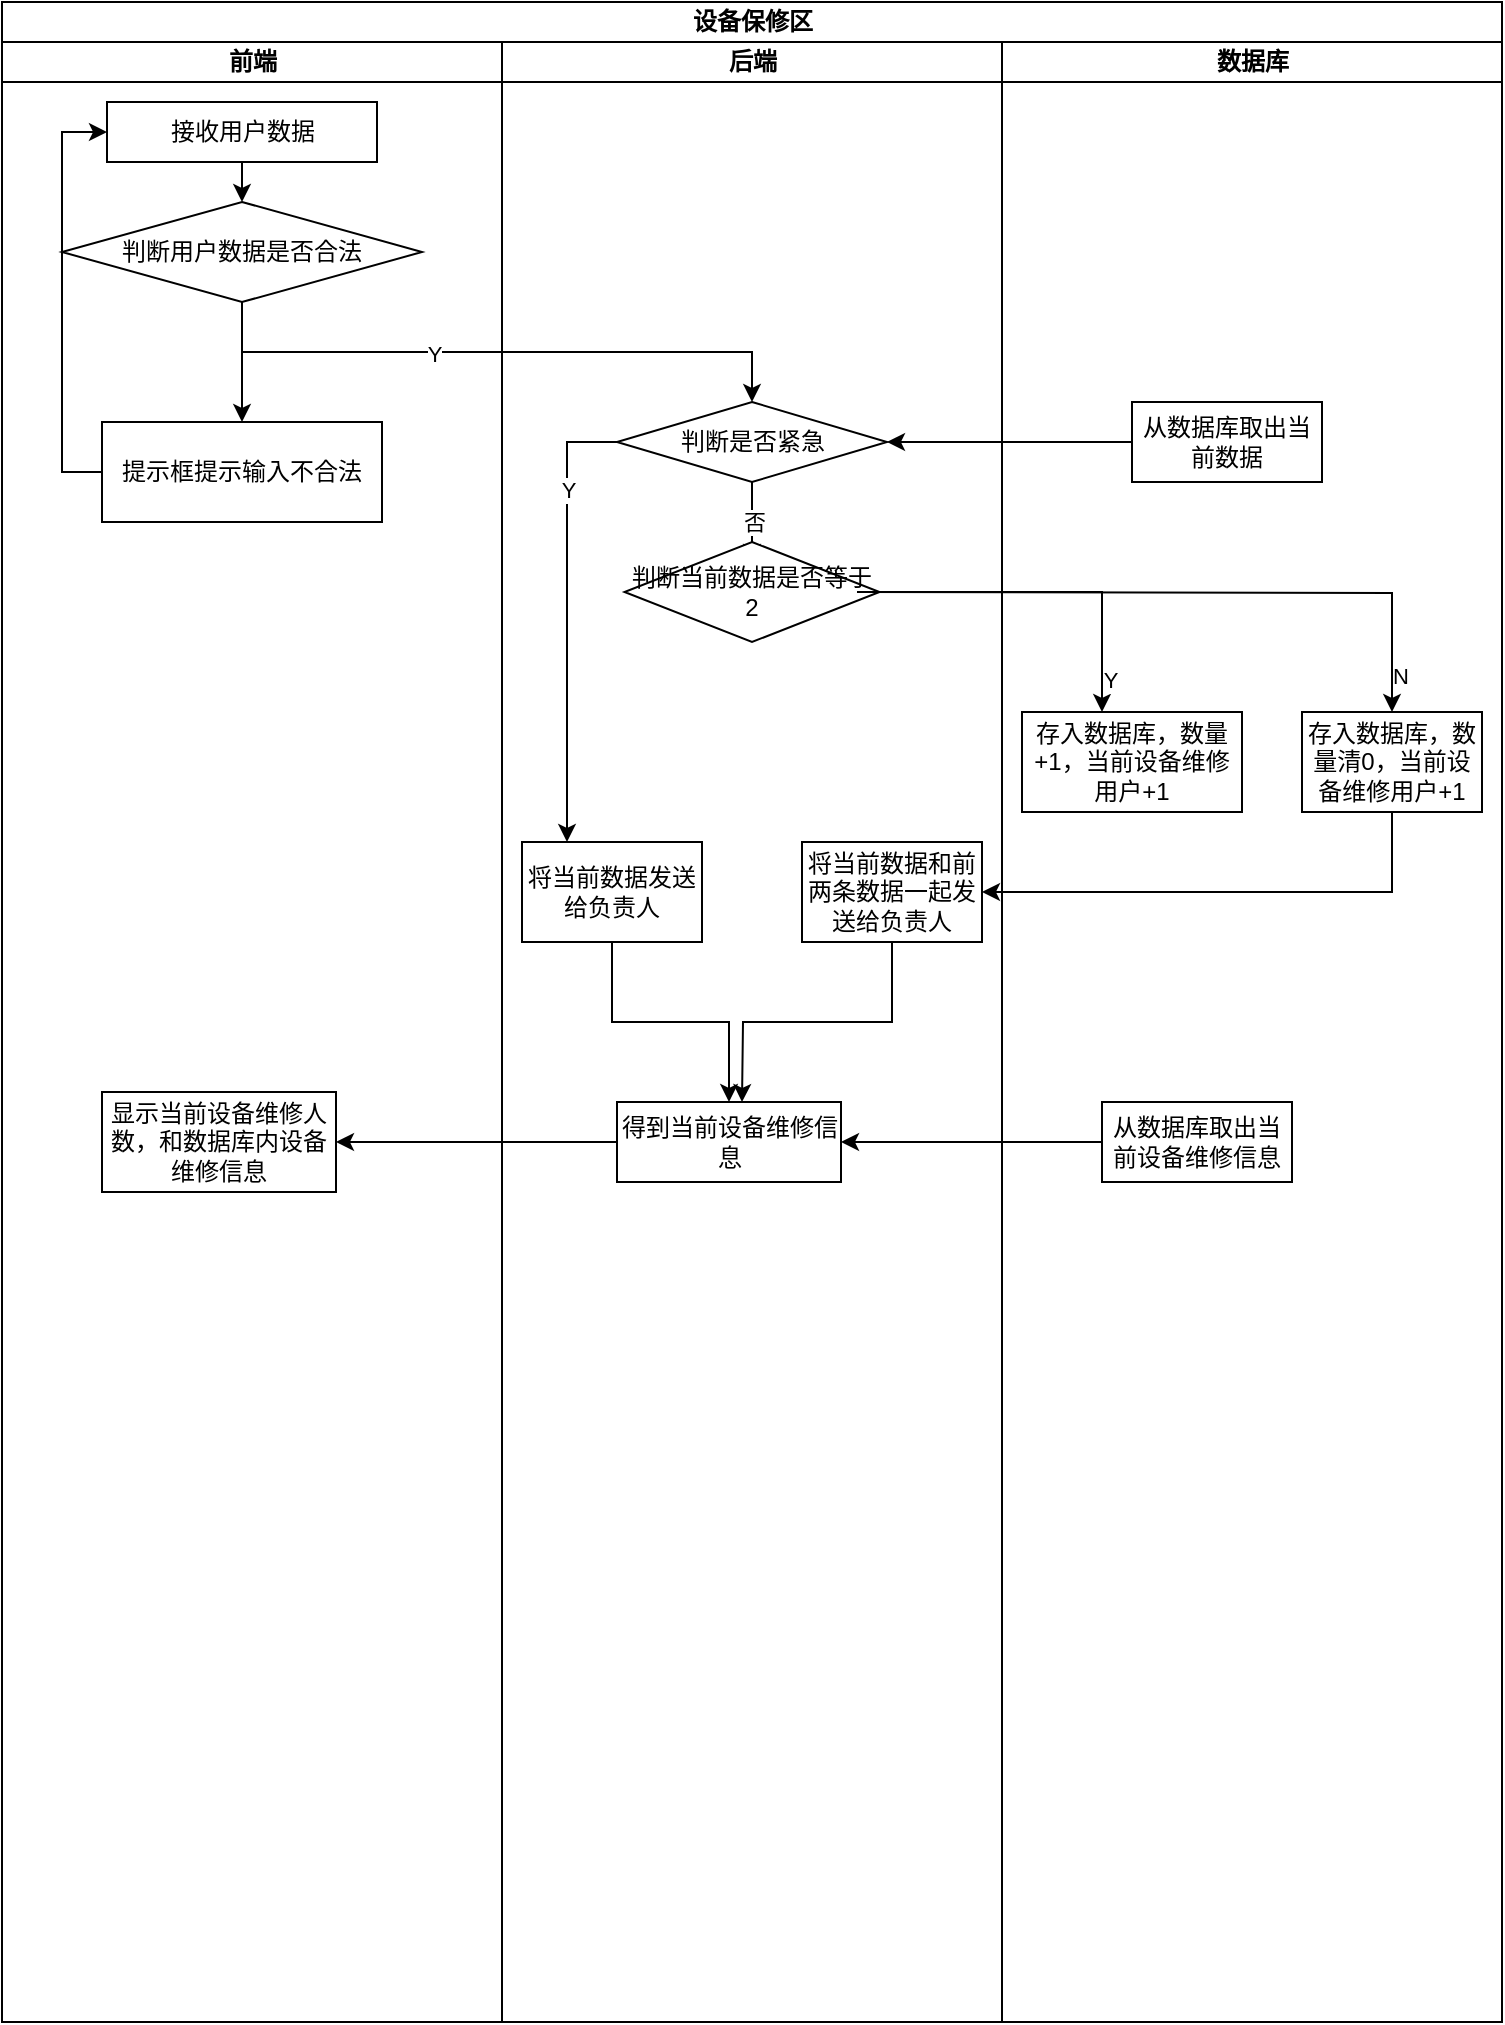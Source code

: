 <mxfile version="15.8.4" type="device"><diagram name="Page-1" id="0783ab3e-0a74-02c8-0abd-f7b4e66b4bec"><mxGraphModel dx="1038" dy="641" grid="1" gridSize="10" guides="1" tooltips="1" connect="1" arrows="1" fold="1" page="1" pageScale="1" pageWidth="850" pageHeight="1100" background="none" math="0" shadow="0"><root><mxCell id="0"/><mxCell id="1" parent="0"/><mxCell id="1c1d494c118603dd-1" value="设备保修区" style="swimlane;html=1;childLayout=stackLayout;startSize=20;rounded=0;shadow=0;comic=0;labelBackgroundColor=none;strokeWidth=1;fontFamily=Verdana;fontSize=12;align=center;" parent="1" vertex="1"><mxGeometry x="20" y="150" width="750" height="1010" as="geometry"/></mxCell><mxCell id="1c1d494c118603dd-2" value="前端" style="swimlane;html=1;startSize=20;" parent="1c1d494c118603dd-1" vertex="1"><mxGeometry y="20" width="250" height="990" as="geometry"/></mxCell><mxCell id="cxXEUh_PTvniduQbDP8e-3" style="edgeStyle=orthogonalEdgeStyle;rounded=0;orthogonalLoop=1;jettySize=auto;html=1;exitX=0.5;exitY=1;exitDx=0;exitDy=0;entryX=0.5;entryY=0;entryDx=0;entryDy=0;" edge="1" parent="1c1d494c118603dd-2" source="cxXEUh_PTvniduQbDP8e-1" target="cxXEUh_PTvniduQbDP8e-2"><mxGeometry relative="1" as="geometry"/></mxCell><mxCell id="cxXEUh_PTvniduQbDP8e-1" value="接收用户数据" style="rounded=0;whiteSpace=wrap;html=1;" vertex="1" parent="1c1d494c118603dd-2"><mxGeometry x="52.5" y="30" width="135" height="30" as="geometry"/></mxCell><mxCell id="cxXEUh_PTvniduQbDP8e-29" style="edgeStyle=orthogonalEdgeStyle;rounded=0;orthogonalLoop=1;jettySize=auto;html=1;entryX=0.5;entryY=0;entryDx=0;entryDy=0;" edge="1" parent="1c1d494c118603dd-2" source="cxXEUh_PTvniduQbDP8e-2" target="cxXEUh_PTvniduQbDP8e-28"><mxGeometry relative="1" as="geometry"/></mxCell><mxCell id="cxXEUh_PTvniduQbDP8e-2" value="判断用户数据是否合法" style="rhombus;whiteSpace=wrap;html=1;" vertex="1" parent="1c1d494c118603dd-2"><mxGeometry x="30" y="80" width="180" height="50" as="geometry"/></mxCell><mxCell id="cxXEUh_PTvniduQbDP8e-52" style="edgeStyle=orthogonalEdgeStyle;rounded=0;orthogonalLoop=1;jettySize=auto;html=1;exitX=0;exitY=0.5;exitDx=0;exitDy=0;entryX=0;entryY=0.5;entryDx=0;entryDy=0;" edge="1" parent="1c1d494c118603dd-2" source="cxXEUh_PTvniduQbDP8e-28" target="cxXEUh_PTvniduQbDP8e-1"><mxGeometry relative="1" as="geometry"/></mxCell><mxCell id="cxXEUh_PTvniduQbDP8e-28" value="提示框提示输入不合法" style="rounded=0;whiteSpace=wrap;html=1;" vertex="1" parent="1c1d494c118603dd-2"><mxGeometry x="50" y="190" width="140" height="50" as="geometry"/></mxCell><mxCell id="cxXEUh_PTvniduQbDP8e-60" value="显示当前设备维修人数，和数据库内设备维修信息" style="rounded=0;whiteSpace=wrap;html=1;" vertex="1" parent="1c1d494c118603dd-2"><mxGeometry x="50" y="525" width="117" height="50" as="geometry"/></mxCell><mxCell id="1c1d494c118603dd-3" value="后端" style="swimlane;html=1;startSize=20;" parent="1c1d494c118603dd-1" vertex="1"><mxGeometry x="250" y="20" width="250" height="990" as="geometry"/></mxCell><mxCell id="cxXEUh_PTvniduQbDP8e-9" value="否" style="edgeStyle=orthogonalEdgeStyle;rounded=0;orthogonalLoop=1;jettySize=auto;html=1;" edge="1" parent="1c1d494c118603dd-3" source="cxXEUh_PTvniduQbDP8e-5"><mxGeometry relative="1" as="geometry"><mxPoint x="125" y="260" as="targetPoint"/></mxGeometry></mxCell><mxCell id="cxXEUh_PTvniduQbDP8e-24" style="edgeStyle=orthogonalEdgeStyle;rounded=0;orthogonalLoop=1;jettySize=auto;html=1;exitX=0;exitY=0.5;exitDx=0;exitDy=0;entryX=0.25;entryY=0;entryDx=0;entryDy=0;" edge="1" parent="1c1d494c118603dd-3" source="cxXEUh_PTvniduQbDP8e-5" target="cxXEUh_PTvniduQbDP8e-23"><mxGeometry relative="1" as="geometry"/></mxCell><mxCell id="cxXEUh_PTvniduQbDP8e-25" value="Y" style="edgeLabel;html=1;align=center;verticalAlign=middle;resizable=0;points=[];" vertex="1" connectable="0" parent="cxXEUh_PTvniduQbDP8e-24"><mxGeometry x="-0.568" relative="1" as="geometry"><mxPoint as="offset"/></mxGeometry></mxCell><mxCell id="cxXEUh_PTvniduQbDP8e-5" value="判断是否紧急" style="rhombus;whiteSpace=wrap;html=1;" vertex="1" parent="1c1d494c118603dd-3"><mxGeometry x="57.5" y="180" width="135" height="40" as="geometry"/></mxCell><mxCell id="cxXEUh_PTvniduQbDP8e-16" value="将当前数据和前两条数据一起发送给负责人" style="rounded=0;whiteSpace=wrap;html=1;" vertex="1" parent="1c1d494c118603dd-3"><mxGeometry x="150" y="400" width="90" height="50" as="geometry"/></mxCell><mxCell id="cxXEUh_PTvniduQbDP8e-56" style="edgeStyle=orthogonalEdgeStyle;rounded=0;orthogonalLoop=1;jettySize=auto;html=1;entryX=0.5;entryY=0;entryDx=0;entryDy=0;" edge="1" parent="1c1d494c118603dd-3" source="cxXEUh_PTvniduQbDP8e-23" target="cxXEUh_PTvniduQbDP8e-55"><mxGeometry relative="1" as="geometry"/></mxCell><mxCell id="cxXEUh_PTvniduQbDP8e-23" value="将当前数据发送给负责人" style="rounded=0;whiteSpace=wrap;html=1;" vertex="1" parent="1c1d494c118603dd-3"><mxGeometry x="10" y="400" width="90" height="50" as="geometry"/></mxCell><mxCell id="cxXEUh_PTvniduQbDP8e-55" value="得到当前设备维修信息" style="rounded=0;whiteSpace=wrap;html=1;" vertex="1" parent="1c1d494c118603dd-3"><mxGeometry x="57.5" y="530" width="112" height="40" as="geometry"/></mxCell><mxCell id="cxXEUh_PTvniduQbDP8e-62" value="&lt;span&gt;判断当前数据是否等于2&lt;/span&gt;" style="rhombus;whiteSpace=wrap;html=1;" vertex="1" parent="1c1d494c118603dd-3"><mxGeometry x="61.25" y="250" width="127.5" height="50" as="geometry"/></mxCell><mxCell id="1c1d494c118603dd-4" value="数据库" style="swimlane;html=1;startSize=20;" parent="1c1d494c118603dd-1" vertex="1"><mxGeometry x="500" y="20" width="250" height="990" as="geometry"/></mxCell><mxCell id="cxXEUh_PTvniduQbDP8e-10" value="存入数据库，数量+1，当前设备维修用户+1" style="rounded=0;whiteSpace=wrap;html=1;" vertex="1" parent="1c1d494c118603dd-4"><mxGeometry x="10" y="335" width="110" height="50" as="geometry"/></mxCell><mxCell id="cxXEUh_PTvniduQbDP8e-12" value="存入数据库，数量清0，当前设备维修用户+1" style="rounded=0;whiteSpace=wrap;html=1;" vertex="1" parent="1c1d494c118603dd-4"><mxGeometry x="150" y="335" width="90" height="50" as="geometry"/></mxCell><mxCell id="cxXEUh_PTvniduQbDP8e-53" value="从数据库取出当前数据" style="rounded=0;whiteSpace=wrap;html=1;" vertex="1" parent="1c1d494c118603dd-4"><mxGeometry x="65" y="180" width="95" height="40" as="geometry"/></mxCell><mxCell id="cxXEUh_PTvniduQbDP8e-58" value="从数据库取出当前设备维修信息" style="rounded=0;whiteSpace=wrap;html=1;" vertex="1" parent="1c1d494c118603dd-4"><mxGeometry x="50" y="530" width="95" height="40" as="geometry"/></mxCell><mxCell id="cxXEUh_PTvniduQbDP8e-7" style="edgeStyle=orthogonalEdgeStyle;rounded=0;orthogonalLoop=1;jettySize=auto;html=1;exitX=0.5;exitY=1;exitDx=0;exitDy=0;entryX=0.5;entryY=0;entryDx=0;entryDy=0;" edge="1" parent="1c1d494c118603dd-1" source="cxXEUh_PTvniduQbDP8e-2" target="cxXEUh_PTvniduQbDP8e-5"><mxGeometry relative="1" as="geometry"/></mxCell><mxCell id="cxXEUh_PTvniduQbDP8e-27" value="Y" style="edgeLabel;html=1;align=center;verticalAlign=middle;resizable=0;points=[];" vertex="1" connectable="0" parent="cxXEUh_PTvniduQbDP8e-7"><mxGeometry x="-0.207" y="-1" relative="1" as="geometry"><mxPoint as="offset"/></mxGeometry></mxCell><mxCell id="cxXEUh_PTvniduQbDP8e-18" style="edgeStyle=orthogonalEdgeStyle;rounded=0;orthogonalLoop=1;jettySize=auto;html=1;exitX=1;exitY=0.5;exitDx=0;exitDy=0;" edge="1" parent="1c1d494c118603dd-1" target="cxXEUh_PTvniduQbDP8e-10"><mxGeometry relative="1" as="geometry"><mxPoint x="427.5" y="295" as="sourcePoint"/><Array as="points"><mxPoint x="550" y="295"/></Array></mxGeometry></mxCell><mxCell id="cxXEUh_PTvniduQbDP8e-20" value="Y" style="edgeLabel;html=1;align=center;verticalAlign=middle;resizable=0;points=[];" vertex="1" connectable="0" parent="cxXEUh_PTvniduQbDP8e-18"><mxGeometry x="0.827" y="4" relative="1" as="geometry"><mxPoint as="offset"/></mxGeometry></mxCell><mxCell id="cxXEUh_PTvniduQbDP8e-19" style="edgeStyle=orthogonalEdgeStyle;rounded=0;orthogonalLoop=1;jettySize=auto;html=1;exitX=1;exitY=0.5;exitDx=0;exitDy=0;entryX=0.5;entryY=0;entryDx=0;entryDy=0;" edge="1" parent="1c1d494c118603dd-1" target="cxXEUh_PTvniduQbDP8e-12"><mxGeometry relative="1" as="geometry"><mxPoint x="427.5" y="295" as="sourcePoint"/></mxGeometry></mxCell><mxCell id="cxXEUh_PTvniduQbDP8e-21" value="N" style="edgeLabel;html=1;align=center;verticalAlign=middle;resizable=0;points=[];" vertex="1" connectable="0" parent="cxXEUh_PTvniduQbDP8e-19"><mxGeometry x="0.89" y="4" relative="1" as="geometry"><mxPoint as="offset"/></mxGeometry></mxCell><mxCell id="cxXEUh_PTvniduQbDP8e-22" style="edgeStyle=orthogonalEdgeStyle;rounded=0;orthogonalLoop=1;jettySize=auto;html=1;exitX=0.5;exitY=1;exitDx=0;exitDy=0;entryX=1;entryY=0.5;entryDx=0;entryDy=0;" edge="1" parent="1c1d494c118603dd-1" source="cxXEUh_PTvniduQbDP8e-12" target="cxXEUh_PTvniduQbDP8e-16"><mxGeometry relative="1" as="geometry"/></mxCell><mxCell id="cxXEUh_PTvniduQbDP8e-54" style="edgeStyle=orthogonalEdgeStyle;rounded=0;orthogonalLoop=1;jettySize=auto;html=1;exitX=0;exitY=0.5;exitDx=0;exitDy=0;" edge="1" parent="1c1d494c118603dd-1" source="cxXEUh_PTvniduQbDP8e-53" target="cxXEUh_PTvniduQbDP8e-5"><mxGeometry relative="1" as="geometry"/></mxCell><mxCell id="cxXEUh_PTvniduQbDP8e-59" style="edgeStyle=orthogonalEdgeStyle;rounded=0;orthogonalLoop=1;jettySize=auto;html=1;exitX=0;exitY=0.5;exitDx=0;exitDy=0;entryX=1;entryY=0.5;entryDx=0;entryDy=0;" edge="1" parent="1c1d494c118603dd-1" source="cxXEUh_PTvniduQbDP8e-58" target="cxXEUh_PTvniduQbDP8e-55"><mxGeometry relative="1" as="geometry"/></mxCell><mxCell id="cxXEUh_PTvniduQbDP8e-61" style="edgeStyle=orthogonalEdgeStyle;rounded=0;orthogonalLoop=1;jettySize=auto;html=1;exitX=0;exitY=0.5;exitDx=0;exitDy=0;entryX=1;entryY=0.5;entryDx=0;entryDy=0;" edge="1" parent="1c1d494c118603dd-1" source="cxXEUh_PTvniduQbDP8e-55" target="cxXEUh_PTvniduQbDP8e-60"><mxGeometry relative="1" as="geometry"/></mxCell><mxCell id="cxXEUh_PTvniduQbDP8e-57" style="edgeStyle=orthogonalEdgeStyle;rounded=0;orthogonalLoop=1;jettySize=auto;html=1;exitX=0.5;exitY=1;exitDx=0;exitDy=0;" edge="1" parent="1" source="cxXEUh_PTvniduQbDP8e-16"><mxGeometry relative="1" as="geometry"><mxPoint x="390" y="700" as="targetPoint"/></mxGeometry></mxCell></root></mxGraphModel></diagram></mxfile>